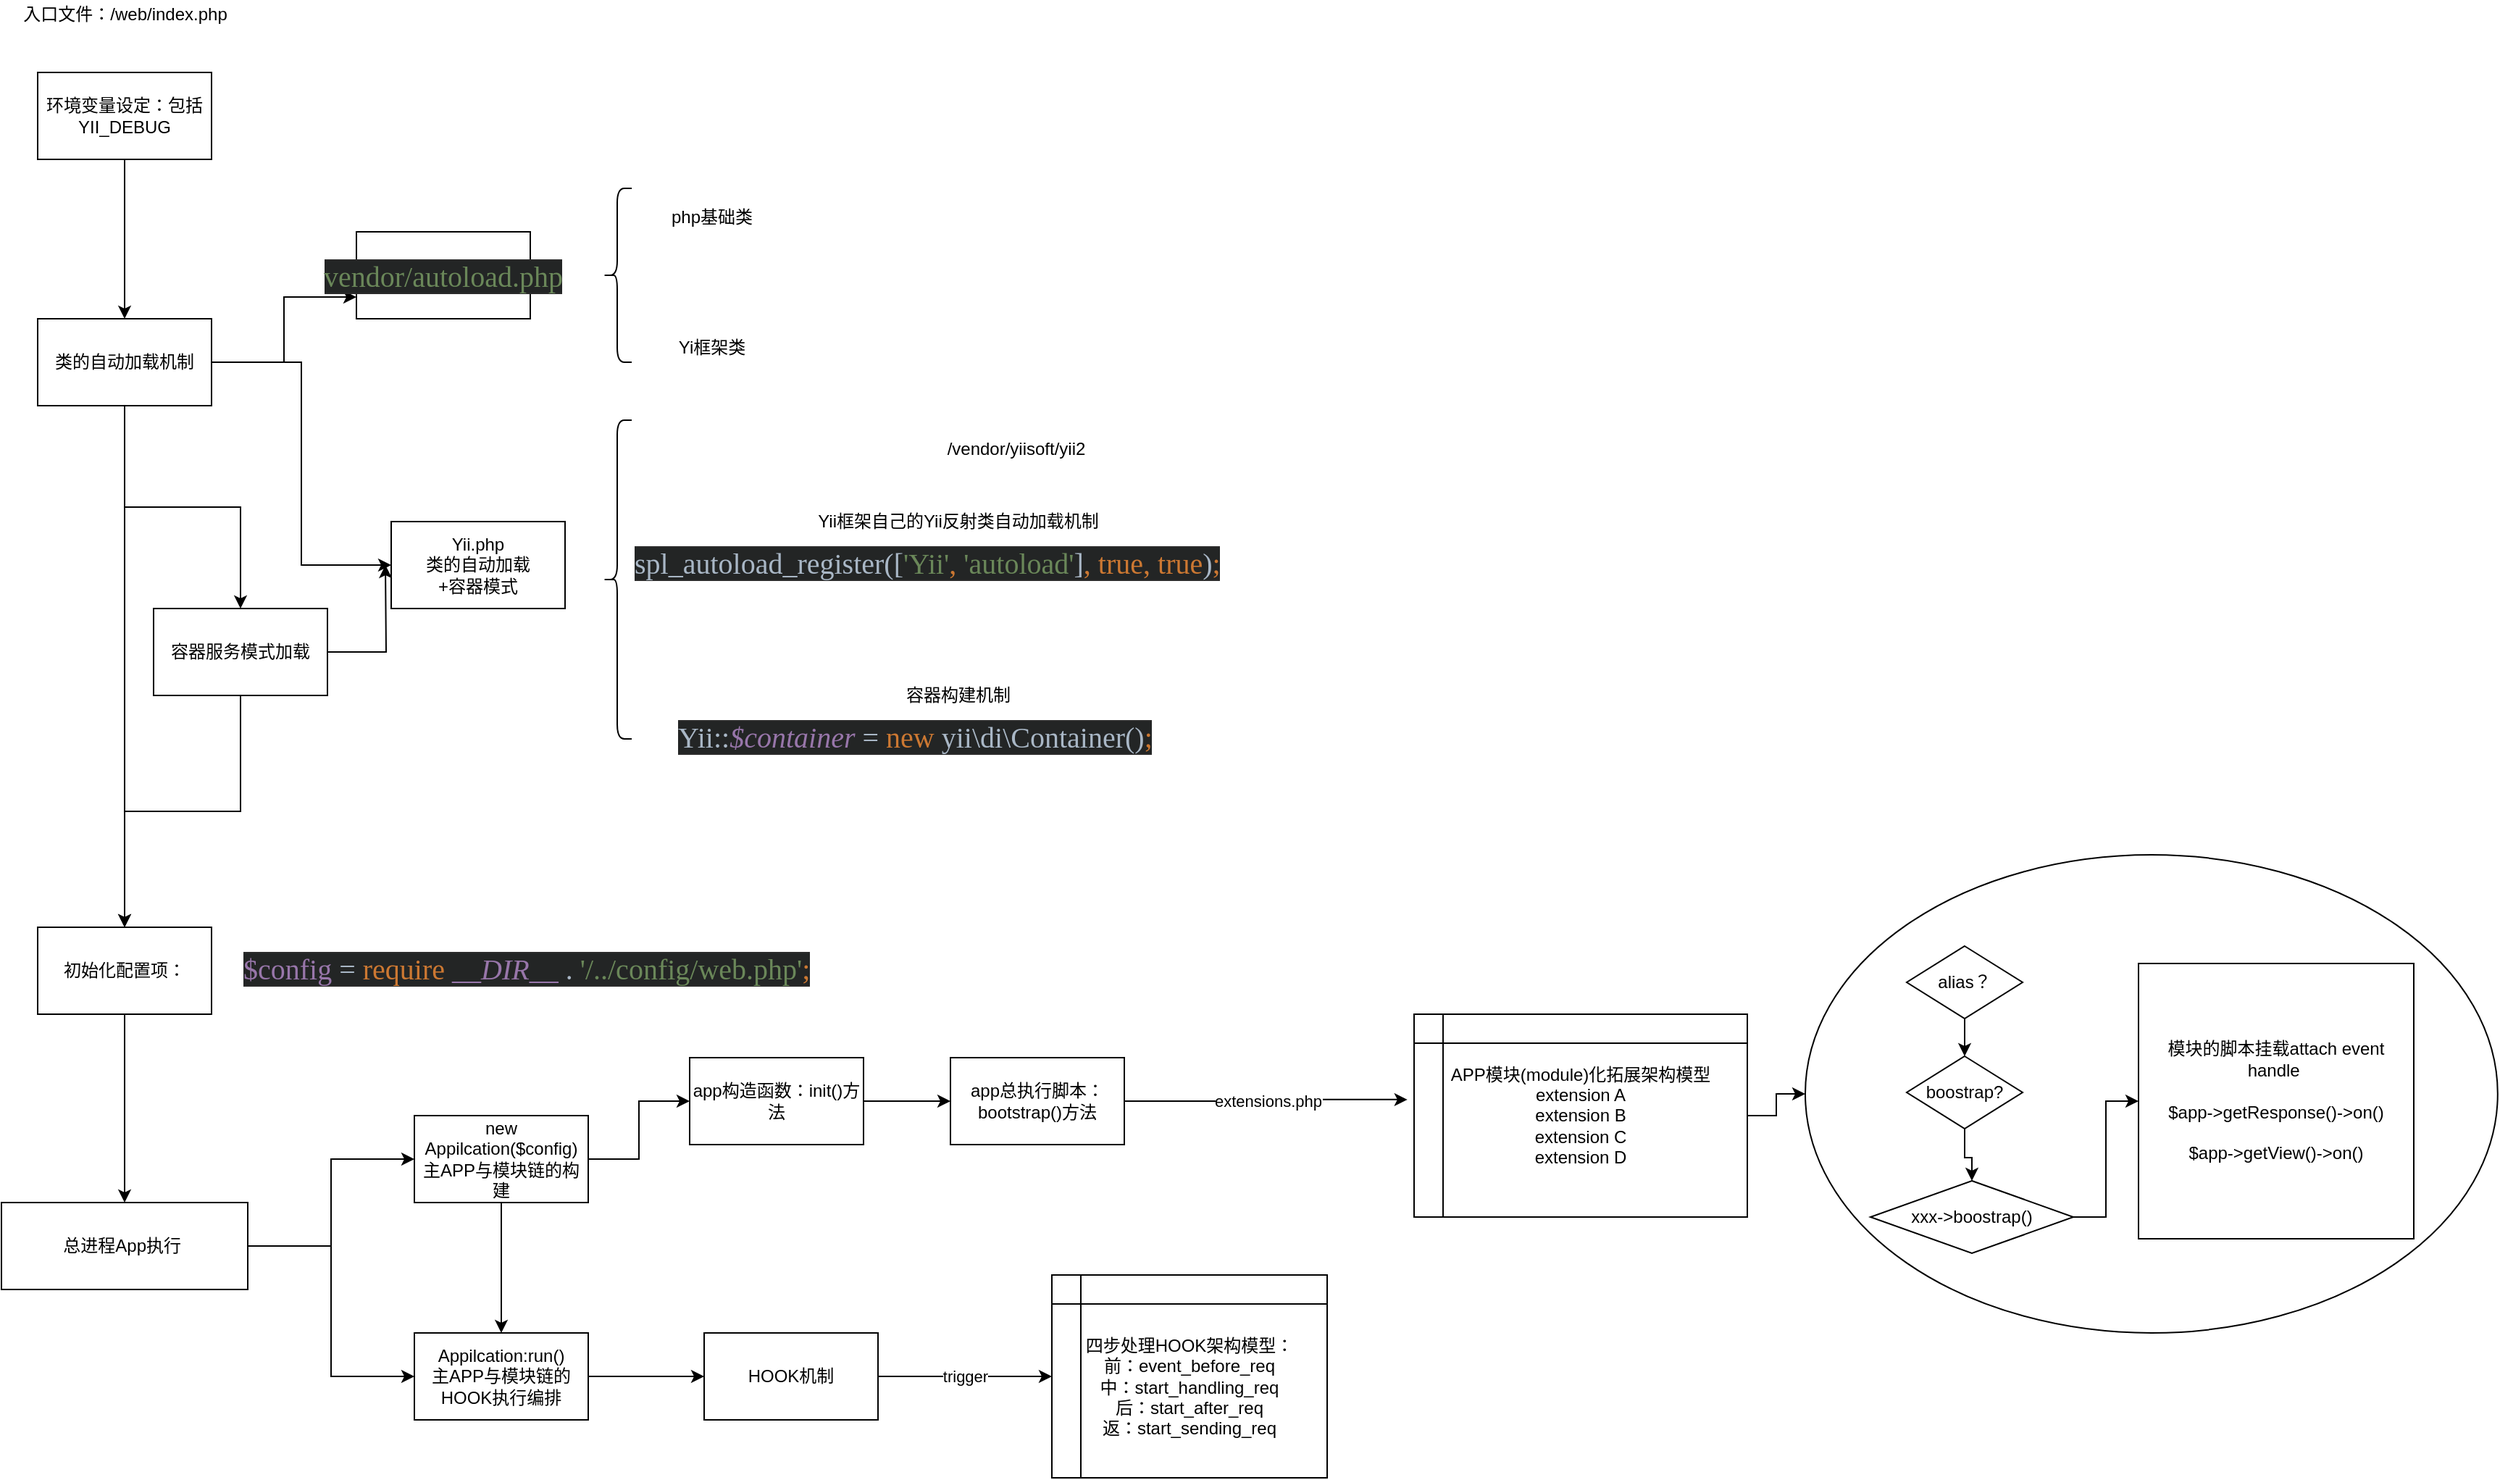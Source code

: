<mxfile version="14.5.1" type="device"><diagram id="-w1wqxOvvWT6QI7yzGcq" name="第 1 页"><mxGraphModel dx="852" dy="495" grid="1" gridSize="10" guides="1" tooltips="1" connect="1" arrows="1" fold="1" page="1" pageScale="1" pageWidth="827" pageHeight="1169" math="0" shadow="0"><root><mxCell id="0"/><mxCell id="1" parent="0"/><mxCell id="OVqHPYFB6-Ka0rSynJ7X-2" value="入口文件：/web/index.php&lt;br&gt;" style="text;html=1;align=center;verticalAlign=middle;resizable=0;points=[];autosize=1;" vertex="1" parent="1"><mxGeometry x="90" y="60" width="160" height="20" as="geometry"/></mxCell><mxCell id="OVqHPYFB6-Ka0rSynJ7X-22" style="edgeStyle=orthogonalEdgeStyle;rounded=0;orthogonalLoop=1;jettySize=auto;html=1;" edge="1" parent="1" source="OVqHPYFB6-Ka0rSynJ7X-3" target="OVqHPYFB6-Ka0rSynJ7X-4"><mxGeometry relative="1" as="geometry"/></mxCell><mxCell id="OVqHPYFB6-Ka0rSynJ7X-3" value="环境变量设定：包括YII_DEBUG" style="whiteSpace=wrap;html=1;" vertex="1" parent="1"><mxGeometry x="110" y="110" width="120" height="60" as="geometry"/></mxCell><mxCell id="OVqHPYFB6-Ka0rSynJ7X-20" style="edgeStyle=orthogonalEdgeStyle;rounded=0;orthogonalLoop=1;jettySize=auto;html=1;entryX=0;entryY=0.75;entryDx=0;entryDy=0;" edge="1" parent="1" source="OVqHPYFB6-Ka0rSynJ7X-4" target="OVqHPYFB6-Ka0rSynJ7X-5"><mxGeometry relative="1" as="geometry"/></mxCell><mxCell id="OVqHPYFB6-Ka0rSynJ7X-26" style="edgeStyle=orthogonalEdgeStyle;rounded=0;orthogonalLoop=1;jettySize=auto;html=1;entryX=0;entryY=0.5;entryDx=0;entryDy=0;" edge="1" parent="1" source="OVqHPYFB6-Ka0rSynJ7X-4" target="OVqHPYFB6-Ka0rSynJ7X-25"><mxGeometry relative="1" as="geometry"/></mxCell><mxCell id="OVqHPYFB6-Ka0rSynJ7X-29" style="edgeStyle=orthogonalEdgeStyle;rounded=0;orthogonalLoop=1;jettySize=auto;html=1;" edge="1" parent="1" source="OVqHPYFB6-Ka0rSynJ7X-4" target="OVqHPYFB6-Ka0rSynJ7X-27"><mxGeometry relative="1" as="geometry"/></mxCell><mxCell id="OVqHPYFB6-Ka0rSynJ7X-31" style="edgeStyle=orthogonalEdgeStyle;rounded=0;orthogonalLoop=1;jettySize=auto;html=1;" edge="1" parent="1" source="OVqHPYFB6-Ka0rSynJ7X-4" target="OVqHPYFB6-Ka0rSynJ7X-30"><mxGeometry relative="1" as="geometry"/></mxCell><mxCell id="OVqHPYFB6-Ka0rSynJ7X-4" value="类的自动加载机制" style="whiteSpace=wrap;html=1;" vertex="1" parent="1"><mxGeometry x="110" y="280" width="120" height="60" as="geometry"/></mxCell><mxCell id="OVqHPYFB6-Ka0rSynJ7X-5" value="&lt;pre style=&quot;background-color: #2b2b2b ; color: #a9b7c6 ; font-family: &amp;#34;宋体&amp;#34; ; font-size: 15.0pt&quot;&gt;&lt;span style=&quot;color: #6a8759 ; background-color: #232525&quot;&gt;vendor/autoload.php&lt;/span&gt;&lt;/pre&gt;" style="whiteSpace=wrap;html=1;" vertex="1" parent="1"><mxGeometry x="330" y="220" width="120" height="60" as="geometry"/></mxCell><mxCell id="OVqHPYFB6-Ka0rSynJ7X-8" value="" style="shape=curlyBracket;whiteSpace=wrap;html=1;rounded=1;" vertex="1" parent="1"><mxGeometry x="500" y="190" width="20" height="120" as="geometry"/></mxCell><mxCell id="OVqHPYFB6-Ka0rSynJ7X-9" value="php基础类" style="text;html=1;align=center;verticalAlign=middle;resizable=0;points=[];autosize=1;" vertex="1" parent="1"><mxGeometry x="540" y="200" width="70" height="20" as="geometry"/></mxCell><mxCell id="OVqHPYFB6-Ka0rSynJ7X-10" value="Yi框架类" style="text;html=1;align=center;verticalAlign=middle;resizable=0;points=[];autosize=1;" vertex="1" parent="1"><mxGeometry x="545" y="290" width="60" height="20" as="geometry"/></mxCell><mxCell id="OVqHPYFB6-Ka0rSynJ7X-16" value="" style="shape=curlyBracket;whiteSpace=wrap;html=1;rounded=1;" vertex="1" parent="1"><mxGeometry x="500" y="350" width="20" height="220" as="geometry"/></mxCell><mxCell id="OVqHPYFB6-Ka0rSynJ7X-17" value="/vendor/yiisoft/yii2" style="text;html=1;align=center;verticalAlign=middle;resizable=0;points=[];autosize=1;" vertex="1" parent="1"><mxGeometry x="730" y="360" width="110" height="20" as="geometry"/></mxCell><mxCell id="OVqHPYFB6-Ka0rSynJ7X-18" value="Yii框架自己的Yii反射类自动加载机制&lt;br&gt;" style="text;html=1;align=center;verticalAlign=middle;resizable=0;points=[];autosize=1;" vertex="1" parent="1"><mxGeometry x="640" y="410" width="210" height="20" as="geometry"/></mxCell><mxCell id="OVqHPYFB6-Ka0rSynJ7X-19" value="&lt;pre style=&quot;background-color: #2b2b2b ; color: #a9b7c6 ; font-family: &amp;quot;宋体&amp;quot; ; font-size: 15.0pt&quot;&gt;&lt;span style=&quot;background-color: #232525&quot;&gt;spl_autoload_register([&lt;/span&gt;&lt;span style=&quot;color: #6a8759 ; background-color: #232525&quot;&gt;'Yii'&lt;/span&gt;&lt;span style=&quot;color: #cc7832 ; background-color: #232525&quot;&gt;, &lt;/span&gt;&lt;span style=&quot;color: #6a8759 ; background-color: #232525&quot;&gt;'autoload'&lt;/span&gt;&lt;span style=&quot;background-color: #232525&quot;&gt;]&lt;/span&gt;&lt;span style=&quot;color: #cc7832 ; background-color: #232525&quot;&gt;, true, true&lt;/span&gt;&lt;span style=&quot;background-color: #232525&quot;&gt;)&lt;/span&gt;&lt;span style=&quot;color: #cc7832 ; background-color: #232525&quot;&gt;;&lt;/span&gt;&lt;/pre&gt;" style="text;whiteSpace=wrap;html=1;" vertex="1" parent="1"><mxGeometry x="520" y="410" width="550" height="70" as="geometry"/></mxCell><mxCell id="OVqHPYFB6-Ka0rSynJ7X-23" value="容器构建机制" style="text;html=1;align=center;verticalAlign=middle;resizable=0;points=[];autosize=1;" vertex="1" parent="1"><mxGeometry x="700" y="530" width="90" height="20" as="geometry"/></mxCell><mxCell id="OVqHPYFB6-Ka0rSynJ7X-24" value="&lt;pre style=&quot;background-color: #2b2b2b ; color: #a9b7c6 ; font-family: &amp;quot;宋体&amp;quot; ; font-size: 15.0pt&quot;&gt;&lt;span style=&quot;background-color: #232525&quot;&gt;Yii::&lt;/span&gt;&lt;span style=&quot;color: #9876aa ; background-color: #232525 ; font-style: italic&quot;&gt;$container &lt;/span&gt;&lt;span style=&quot;background-color: #232525&quot;&gt;= &lt;/span&gt;&lt;span style=&quot;color: #cc7832 ; background-color: #232525&quot;&gt;new &lt;/span&gt;&lt;span style=&quot;background-color: #232525&quot;&gt;yii\di\Container()&lt;/span&gt;&lt;span style=&quot;color: #cc7832 ; background-color: #232525&quot;&gt;;&lt;/span&gt;&lt;/pre&gt;" style="text;whiteSpace=wrap;html=1;" vertex="1" parent="1"><mxGeometry x="550" y="530" width="440" height="70" as="geometry"/></mxCell><mxCell id="OVqHPYFB6-Ka0rSynJ7X-25" value="Yii.php&lt;br&gt;类的自动加载&lt;br&gt;+容器模式" style="whiteSpace=wrap;html=1;" vertex="1" parent="1"><mxGeometry x="354" y="420" width="120" height="60" as="geometry"/></mxCell><mxCell id="OVqHPYFB6-Ka0rSynJ7X-28" style="edgeStyle=orthogonalEdgeStyle;rounded=0;orthogonalLoop=1;jettySize=auto;html=1;" edge="1" parent="1" source="OVqHPYFB6-Ka0rSynJ7X-27"><mxGeometry relative="1" as="geometry"><mxPoint x="350" y="450" as="targetPoint"/></mxGeometry></mxCell><mxCell id="OVqHPYFB6-Ka0rSynJ7X-32" style="edgeStyle=orthogonalEdgeStyle;rounded=0;orthogonalLoop=1;jettySize=auto;html=1;" edge="1" parent="1" source="OVqHPYFB6-Ka0rSynJ7X-27" target="OVqHPYFB6-Ka0rSynJ7X-30"><mxGeometry relative="1" as="geometry"/></mxCell><mxCell id="OVqHPYFB6-Ka0rSynJ7X-27" value="容器服务模式加载" style="whiteSpace=wrap;html=1;" vertex="1" parent="1"><mxGeometry x="190" y="480" width="120" height="60" as="geometry"/></mxCell><mxCell id="OVqHPYFB6-Ka0rSynJ7X-35" style="edgeStyle=orthogonalEdgeStyle;rounded=0;orthogonalLoop=1;jettySize=auto;html=1;" edge="1" parent="1" source="OVqHPYFB6-Ka0rSynJ7X-30" target="OVqHPYFB6-Ka0rSynJ7X-34"><mxGeometry relative="1" as="geometry"/></mxCell><mxCell id="OVqHPYFB6-Ka0rSynJ7X-30" value="初始化配置项：" style="whiteSpace=wrap;html=1;" vertex="1" parent="1"><mxGeometry x="110" y="700" width="120" height="60" as="geometry"/></mxCell><mxCell id="OVqHPYFB6-Ka0rSynJ7X-33" value="&lt;pre style=&quot;background-color: #2b2b2b ; color: #a9b7c6 ; font-family: &amp;quot;宋体&amp;quot; ; font-size: 15.0pt&quot;&gt;&lt;span style=&quot;color: #9876aa ; background-color: #232525&quot;&gt;$config &lt;/span&gt;&lt;span style=&quot;background-color: #232525&quot;&gt;= &lt;/span&gt;&lt;span style=&quot;color: #cc7832 ; background-color: #232525&quot;&gt;require &lt;/span&gt;&lt;span style=&quot;color: #9876aa ; background-color: #232525 ; font-style: italic&quot;&gt;__DIR__ &lt;/span&gt;&lt;span style=&quot;background-color: #232525&quot;&gt;. &lt;/span&gt;&lt;span style=&quot;color: #6a8759 ; background-color: #232525&quot;&gt;'/../config/web.php'&lt;/span&gt;&lt;span style=&quot;color: #cc7832 ; background-color: #232525&quot;&gt;;&lt;/span&gt;&lt;/pre&gt;" style="text;whiteSpace=wrap;html=1;" vertex="1" parent="1"><mxGeometry x="250" y="690" width="520" height="70" as="geometry"/></mxCell><mxCell id="OVqHPYFB6-Ka0rSynJ7X-56" style="edgeStyle=orthogonalEdgeStyle;rounded=0;orthogonalLoop=1;jettySize=auto;html=1;" edge="1" parent="1" source="OVqHPYFB6-Ka0rSynJ7X-34" target="OVqHPYFB6-Ka0rSynJ7X-37"><mxGeometry relative="1" as="geometry"/></mxCell><mxCell id="OVqHPYFB6-Ka0rSynJ7X-57" style="edgeStyle=orthogonalEdgeStyle;rounded=0;orthogonalLoop=1;jettySize=auto;html=1;entryX=0;entryY=0.5;entryDx=0;entryDy=0;" edge="1" parent="1" source="OVqHPYFB6-Ka0rSynJ7X-34" target="OVqHPYFB6-Ka0rSynJ7X-36"><mxGeometry relative="1" as="geometry"/></mxCell><mxCell id="OVqHPYFB6-Ka0rSynJ7X-34" value="总进程App执行&amp;nbsp;" style="whiteSpace=wrap;html=1;" vertex="1" parent="1"><mxGeometry x="85" y="890" width="170" height="60" as="geometry"/></mxCell><mxCell id="OVqHPYFB6-Ka0rSynJ7X-59" style="edgeStyle=orthogonalEdgeStyle;rounded=0;orthogonalLoop=1;jettySize=auto;html=1;entryX=0;entryY=0.5;entryDx=0;entryDy=0;" edge="1" parent="1" source="OVqHPYFB6-Ka0rSynJ7X-36" target="OVqHPYFB6-Ka0rSynJ7X-58"><mxGeometry relative="1" as="geometry"/></mxCell><mxCell id="OVqHPYFB6-Ka0rSynJ7X-36" value="&lt;span&gt;Appilcation:run()&lt;br&gt;&lt;/span&gt;主APP与模块链的HOOK执行编排&lt;span&gt;&lt;br&gt;&lt;/span&gt;" style="whiteSpace=wrap;html=1;" vertex="1" parent="1"><mxGeometry x="370" y="980" width="120" height="60" as="geometry"/></mxCell><mxCell id="OVqHPYFB6-Ka0rSynJ7X-53" style="edgeStyle=orthogonalEdgeStyle;rounded=0;orthogonalLoop=1;jettySize=auto;html=1;entryX=0;entryY=0.5;entryDx=0;entryDy=0;" edge="1" parent="1" source="OVqHPYFB6-Ka0rSynJ7X-37" target="OVqHPYFB6-Ka0rSynJ7X-38"><mxGeometry relative="1" as="geometry"/></mxCell><mxCell id="OVqHPYFB6-Ka0rSynJ7X-55" style="edgeStyle=orthogonalEdgeStyle;rounded=0;orthogonalLoop=1;jettySize=auto;html=1;" edge="1" parent="1" source="OVqHPYFB6-Ka0rSynJ7X-37" target="OVqHPYFB6-Ka0rSynJ7X-36"><mxGeometry relative="1" as="geometry"/></mxCell><mxCell id="OVqHPYFB6-Ka0rSynJ7X-37" value="&lt;span&gt;new Appilcation($config)&lt;br&gt;&lt;/span&gt;主APP与模块链的构建&lt;span&gt;&lt;br&gt;&lt;/span&gt;" style="whiteSpace=wrap;html=1;" vertex="1" parent="1"><mxGeometry x="370" y="830" width="120" height="60" as="geometry"/></mxCell><mxCell id="OVqHPYFB6-Ka0rSynJ7X-54" value="" style="edgeStyle=orthogonalEdgeStyle;rounded=0;orthogonalLoop=1;jettySize=auto;html=1;" edge="1" parent="1" source="OVqHPYFB6-Ka0rSynJ7X-38" target="OVqHPYFB6-Ka0rSynJ7X-39"><mxGeometry relative="1" as="geometry"/></mxCell><mxCell id="OVqHPYFB6-Ka0rSynJ7X-38" value="app构造函数：init()方法" style="whiteSpace=wrap;html=1;" vertex="1" parent="1"><mxGeometry x="560" y="790" width="120" height="60" as="geometry"/></mxCell><mxCell id="OVqHPYFB6-Ka0rSynJ7X-42" value="extensions.php" style="edgeStyle=orthogonalEdgeStyle;rounded=0;orthogonalLoop=1;jettySize=auto;html=1;entryX=-0.02;entryY=0.421;entryDx=0;entryDy=0;entryPerimeter=0;" edge="1" parent="1" source="OVqHPYFB6-Ka0rSynJ7X-39" target="OVqHPYFB6-Ka0rSynJ7X-41"><mxGeometry relative="1" as="geometry"/></mxCell><mxCell id="OVqHPYFB6-Ka0rSynJ7X-39" value="app总执行脚本：bootstrap()方法" style="whiteSpace=wrap;html=1;" vertex="1" parent="1"><mxGeometry x="740" y="790" width="120" height="60" as="geometry"/></mxCell><mxCell id="OVqHPYFB6-Ka0rSynJ7X-63" style="edgeStyle=orthogonalEdgeStyle;rounded=0;orthogonalLoop=1;jettySize=auto;html=1;entryX=0;entryY=0.5;entryDx=0;entryDy=0;" edge="1" parent="1" source="OVqHPYFB6-Ka0rSynJ7X-41" target="OVqHPYFB6-Ka0rSynJ7X-43"><mxGeometry relative="1" as="geometry"/></mxCell><mxCell id="OVqHPYFB6-Ka0rSynJ7X-41" value="APP模块(module)化拓展架构模型&lt;br&gt;extension A&lt;br&gt;extension B&lt;br&gt;extension C&lt;br&gt;extension D" style="shape=internalStorage;whiteSpace=wrap;html=1;backgroundOutline=1;" vertex="1" parent="1"><mxGeometry x="1060" y="760" width="230" height="140" as="geometry"/></mxCell><mxCell id="OVqHPYFB6-Ka0rSynJ7X-43" value="" style="ellipse;whiteSpace=wrap;html=1;" vertex="1" parent="1"><mxGeometry x="1330" y="650" width="477.9" height="330" as="geometry"/></mxCell><mxCell id="OVqHPYFB6-Ka0rSynJ7X-49" value="" style="edgeStyle=orthogonalEdgeStyle;rounded=0;orthogonalLoop=1;jettySize=auto;html=1;" edge="1" parent="1" source="OVqHPYFB6-Ka0rSynJ7X-47" target="OVqHPYFB6-Ka0rSynJ7X-48"><mxGeometry relative="1" as="geometry"/></mxCell><mxCell id="OVqHPYFB6-Ka0rSynJ7X-45" value="alias？" style="rhombus;whiteSpace=wrap;html=1;" vertex="1" parent="1"><mxGeometry x="1400" y="713" width="80" height="50" as="geometry"/></mxCell><mxCell id="OVqHPYFB6-Ka0rSynJ7X-65" style="edgeStyle=orthogonalEdgeStyle;rounded=0;orthogonalLoop=1;jettySize=auto;html=1;" edge="1" parent="1" source="OVqHPYFB6-Ka0rSynJ7X-48" target="OVqHPYFB6-Ka0rSynJ7X-64"><mxGeometry relative="1" as="geometry"/></mxCell><mxCell id="OVqHPYFB6-Ka0rSynJ7X-48" value="xxx-&amp;gt;boostrap()" style="rhombus;whiteSpace=wrap;html=1;" vertex="1" parent="1"><mxGeometry x="1375" y="875" width="140" height="50" as="geometry"/></mxCell><mxCell id="OVqHPYFB6-Ka0rSynJ7X-47" value="boostrap?" style="rhombus;whiteSpace=wrap;html=1;" vertex="1" parent="1"><mxGeometry x="1400" y="789" width="80" height="50" as="geometry"/></mxCell><mxCell id="OVqHPYFB6-Ka0rSynJ7X-50" value="" style="edgeStyle=orthogonalEdgeStyle;rounded=0;orthogonalLoop=1;jettySize=auto;html=1;" edge="1" parent="1" source="OVqHPYFB6-Ka0rSynJ7X-45" target="OVqHPYFB6-Ka0rSynJ7X-47"><mxGeometry relative="1" as="geometry"><mxPoint x="1440" y="763" as="sourcePoint"/><mxPoint x="1445" y="875" as="targetPoint"/></mxGeometry></mxCell><mxCell id="OVqHPYFB6-Ka0rSynJ7X-62" value="trigger" style="edgeStyle=orthogonalEdgeStyle;rounded=0;orthogonalLoop=1;jettySize=auto;html=1;" edge="1" parent="1" source="OVqHPYFB6-Ka0rSynJ7X-58" target="OVqHPYFB6-Ka0rSynJ7X-60"><mxGeometry relative="1" as="geometry"/></mxCell><mxCell id="OVqHPYFB6-Ka0rSynJ7X-58" value="HOOK机制" style="whiteSpace=wrap;html=1;" vertex="1" parent="1"><mxGeometry x="570" y="980" width="120" height="60" as="geometry"/></mxCell><mxCell id="OVqHPYFB6-Ka0rSynJ7X-60" value="&lt;br&gt;四步处理HOOK架构模型：&lt;br&gt;前：event_before_req&lt;br&gt;中：start_handling_req&lt;br&gt;后：start_after_req&lt;br&gt;返：start_sending_req&lt;br&gt;" style="shape=internalStorage;whiteSpace=wrap;html=1;backgroundOutline=1;" vertex="1" parent="1"><mxGeometry x="810" y="940" width="190" height="140" as="geometry"/></mxCell><mxCell id="OVqHPYFB6-Ka0rSynJ7X-64" value="模块的脚本挂载attach event handle&amp;nbsp;&lt;br&gt;&lt;br&gt;$app-&amp;gt;getResponse()-&amp;gt;on()&lt;br&gt;&lt;br&gt;$app-&amp;gt;getView()-&amp;gt;on()" style="whiteSpace=wrap;html=1;aspect=fixed;" vertex="1" parent="1"><mxGeometry x="1560" y="725" width="190" height="190" as="geometry"/></mxCell></root></mxGraphModel></diagram></mxfile>